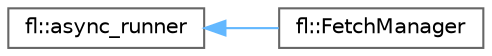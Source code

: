 digraph "Graphical Class Hierarchy"
{
 // INTERACTIVE_SVG=YES
 // LATEX_PDF_SIZE
  bgcolor="transparent";
  edge [fontname=Helvetica,fontsize=10,labelfontname=Helvetica,labelfontsize=10];
  node [fontname=Helvetica,fontsize=10,shape=box,height=0.2,width=0.4];
  rankdir="LR";
  Node0 [id="Node000000",label="fl::async_runner",height=0.2,width=0.4,color="grey40", fillcolor="white", style="filled",URL="$d9/d7a/classfl_1_1async__runner.html",tooltip="Generic asynchronous task runner interface."];
  Node0 -> Node1 [id="edge131_Node000000_Node000001",dir="back",color="steelblue1",style="solid",tooltip=" "];
  Node1 [id="Node000001",label="fl::FetchManager",height=0.2,width=0.4,color="grey40", fillcolor="white", style="filled",URL="$d3/d35/classfl_1_1_fetch_manager.html",tooltip="Internal fetch manager for promise tracking."];
}
